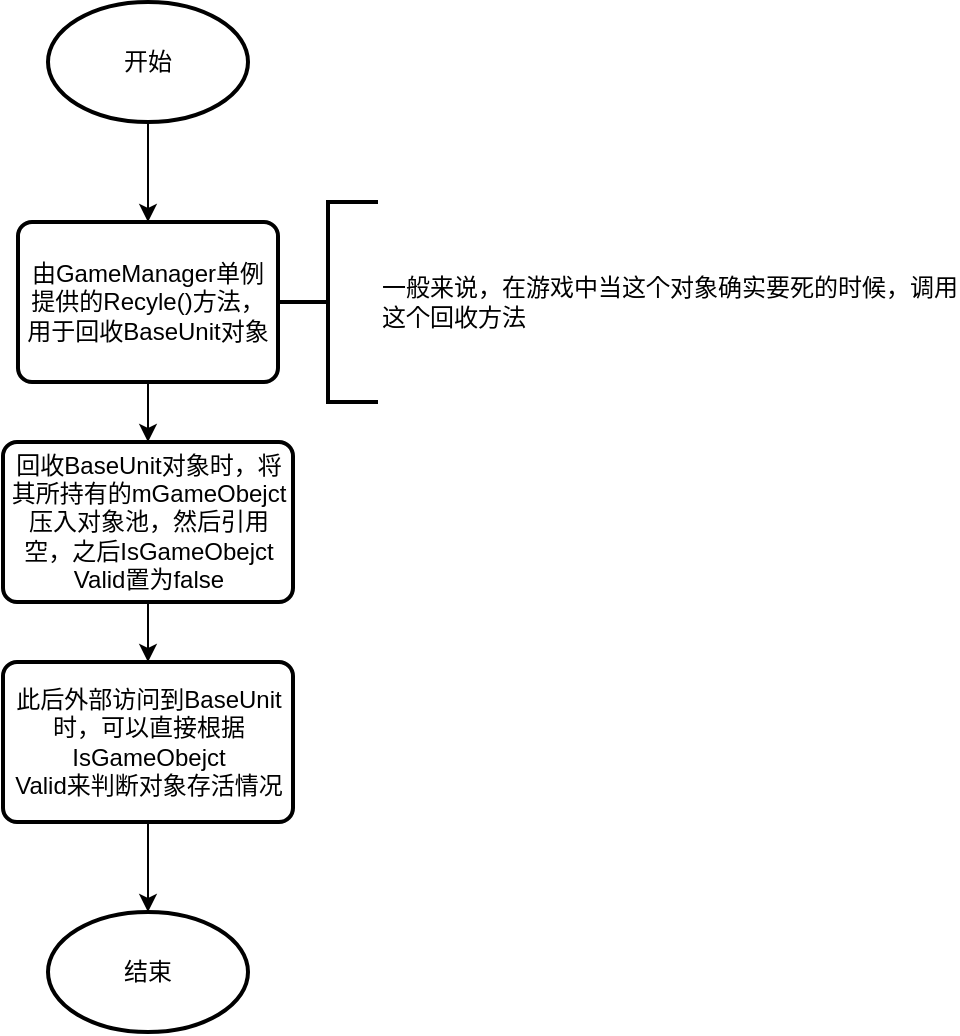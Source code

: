 <mxfile version="16.1.2" type="device"><diagram id="I_doNzBQdbDVFsrIHhRE" name="第 1 页"><mxGraphModel dx="1102" dy="865" grid="1" gridSize="10" guides="1" tooltips="1" connect="1" arrows="1" fold="1" page="1" pageScale="1" pageWidth="827" pageHeight="1169" math="0" shadow="0"><root><mxCell id="0"/><mxCell id="1" parent="0"/><mxCell id="UoYd-XEmqcpNI34SlBoV-7" style="edgeStyle=orthogonalEdgeStyle;rounded=0;orthogonalLoop=1;jettySize=auto;html=1;entryX=0.5;entryY=0;entryDx=0;entryDy=0;" edge="1" parent="1" source="UoYd-XEmqcpNI34SlBoV-1" target="UoYd-XEmqcpNI34SlBoV-3"><mxGeometry relative="1" as="geometry"/></mxCell><mxCell id="UoYd-XEmqcpNI34SlBoV-1" value="开始" style="strokeWidth=2;html=1;shape=mxgraph.flowchart.start_1;whiteSpace=wrap;" vertex="1" parent="1"><mxGeometry x="290" y="100" width="100" height="60" as="geometry"/></mxCell><mxCell id="UoYd-XEmqcpNI34SlBoV-2" value="结束" style="strokeWidth=2;html=1;shape=mxgraph.flowchart.start_1;whiteSpace=wrap;" vertex="1" parent="1"><mxGeometry x="290" y="555" width="100" height="60" as="geometry"/></mxCell><mxCell id="UoYd-XEmqcpNI34SlBoV-8" style="edgeStyle=orthogonalEdgeStyle;rounded=0;orthogonalLoop=1;jettySize=auto;html=1;" edge="1" parent="1" source="UoYd-XEmqcpNI34SlBoV-3" target="UoYd-XEmqcpNI34SlBoV-4"><mxGeometry relative="1" as="geometry"/></mxCell><mxCell id="UoYd-XEmqcpNI34SlBoV-3" value="由GameManager单例提供的Recyle()方法，用于回收BaseUnit对象" style="rounded=1;whiteSpace=wrap;html=1;absoluteArcSize=1;arcSize=14;strokeWidth=2;" vertex="1" parent="1"><mxGeometry x="275" y="210" width="130" height="80" as="geometry"/></mxCell><mxCell id="UoYd-XEmqcpNI34SlBoV-9" style="edgeStyle=orthogonalEdgeStyle;rounded=0;orthogonalLoop=1;jettySize=auto;html=1;" edge="1" parent="1" source="UoYd-XEmqcpNI34SlBoV-4" target="UoYd-XEmqcpNI34SlBoV-6"><mxGeometry relative="1" as="geometry"/></mxCell><mxCell id="UoYd-XEmqcpNI34SlBoV-4" value="回收BaseUnit对象时，将其所持有的mGameObejct压入对象池，然后引用空，之后IsGameObejct&lt;br&gt;Valid置为false" style="rounded=1;whiteSpace=wrap;html=1;absoluteArcSize=1;arcSize=14;strokeWidth=2;" vertex="1" parent="1"><mxGeometry x="267.5" y="320" width="145" height="80" as="geometry"/></mxCell><mxCell id="UoYd-XEmqcpNI34SlBoV-10" style="edgeStyle=orthogonalEdgeStyle;rounded=0;orthogonalLoop=1;jettySize=auto;html=1;" edge="1" parent="1" source="UoYd-XEmqcpNI34SlBoV-6" target="UoYd-XEmqcpNI34SlBoV-2"><mxGeometry relative="1" as="geometry"/></mxCell><mxCell id="UoYd-XEmqcpNI34SlBoV-6" value="此后外部访问到BaseUnit时，可以直接根据IsGameObejct&lt;br&gt;Valid来判断对象存活情况" style="rounded=1;whiteSpace=wrap;html=1;absoluteArcSize=1;arcSize=14;strokeWidth=2;" vertex="1" parent="1"><mxGeometry x="267.5" y="430" width="145" height="80" as="geometry"/></mxCell><mxCell id="UoYd-XEmqcpNI34SlBoV-11" value="一般来说，在游戏中当这个对象确实要死的时候，调用&lt;br&gt;这个回收方法" style="strokeWidth=2;html=1;shape=mxgraph.flowchart.annotation_2;align=left;labelPosition=right;pointerEvents=1;" vertex="1" parent="1"><mxGeometry x="405" y="200" width="50" height="100" as="geometry"/></mxCell></root></mxGraphModel></diagram></mxfile>